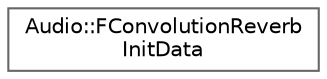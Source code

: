 digraph "Graphical Class Hierarchy"
{
 // INTERACTIVE_SVG=YES
 // LATEX_PDF_SIZE
  bgcolor="transparent";
  edge [fontname=Helvetica,fontsize=10,labelfontname=Helvetica,labelfontsize=10];
  node [fontname=Helvetica,fontsize=10,shape=box,height=0.2,width=0.4];
  rankdir="LR";
  Node0 [id="Node000000",label="Audio::FConvolutionReverb\lInitData",height=0.2,width=0.4,color="grey40", fillcolor="white", style="filled",URL="$dd/de8/structAudio_1_1FConvolutionReverbInitData.html",tooltip="Data used to initialize the convolution algorithm."];
}
